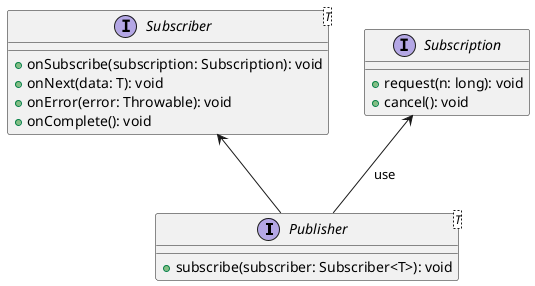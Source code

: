 @startuml
interface Publisher<T> {
    +subscribe(subscriber: Subscriber<T>): void
}

interface Subscriber<T> {
    +onSubscribe(subscription: Subscription): void
    +onNext(data: T): void
    +onError(error: Throwable): void
    +onComplete(): void
}

interface Subscription {
    +request(n: long): void
    +cancel(): void
}

Subscriber  <-- Publisher
Subscription <--  Publisher : use
@enduml


